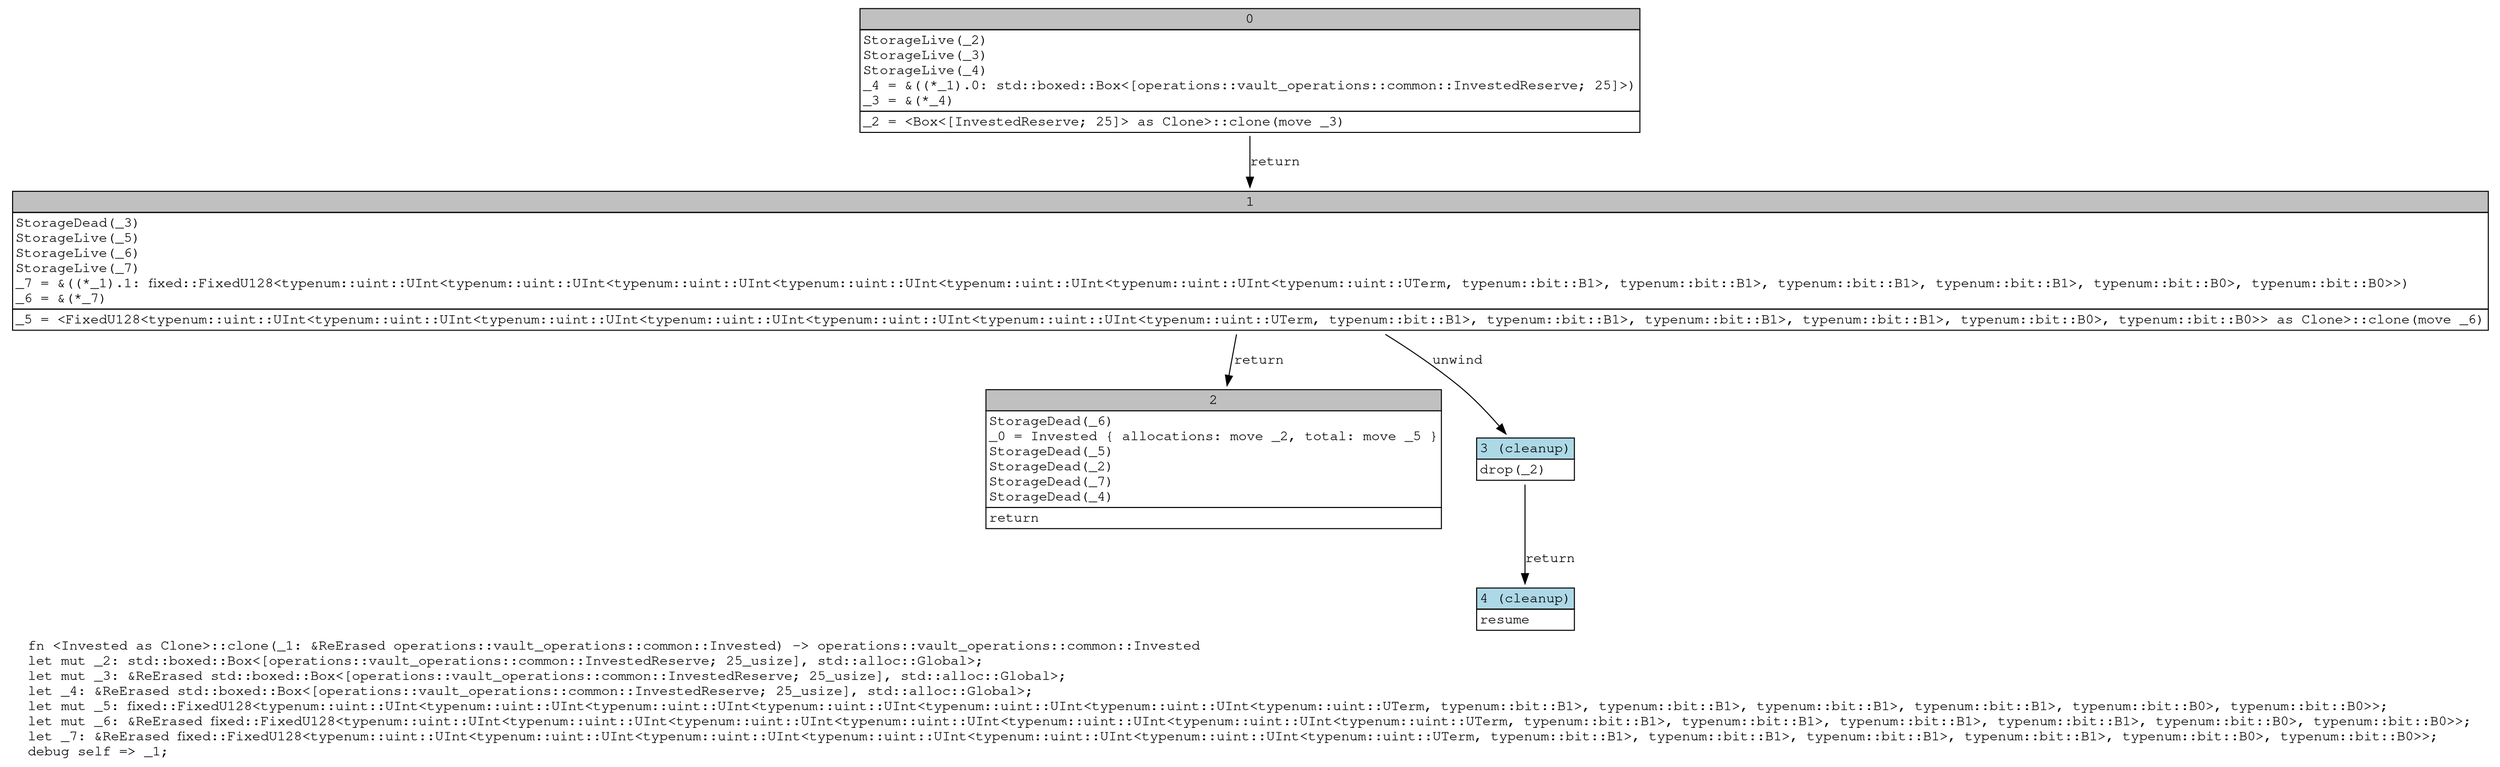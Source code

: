 digraph Mir_0_2143 {
    graph [fontname="Courier, monospace"];
    node [fontname="Courier, monospace"];
    edge [fontname="Courier, monospace"];
    label=<fn &lt;Invested as Clone&gt;::clone(_1: &amp;ReErased operations::vault_operations::common::Invested) -&gt; operations::vault_operations::common::Invested<br align="left"/>let mut _2: std::boxed::Box&lt;[operations::vault_operations::common::InvestedReserve; 25_usize], std::alloc::Global&gt;;<br align="left"/>let mut _3: &amp;ReErased std::boxed::Box&lt;[operations::vault_operations::common::InvestedReserve; 25_usize], std::alloc::Global&gt;;<br align="left"/>let _4: &amp;ReErased std::boxed::Box&lt;[operations::vault_operations::common::InvestedReserve; 25_usize], std::alloc::Global&gt;;<br align="left"/>let mut _5: fixed::FixedU128&lt;typenum::uint::UInt&lt;typenum::uint::UInt&lt;typenum::uint::UInt&lt;typenum::uint::UInt&lt;typenum::uint::UInt&lt;typenum::uint::UInt&lt;typenum::uint::UTerm, typenum::bit::B1&gt;, typenum::bit::B1&gt;, typenum::bit::B1&gt;, typenum::bit::B1&gt;, typenum::bit::B0&gt;, typenum::bit::B0&gt;&gt;;<br align="left"/>let mut _6: &amp;ReErased fixed::FixedU128&lt;typenum::uint::UInt&lt;typenum::uint::UInt&lt;typenum::uint::UInt&lt;typenum::uint::UInt&lt;typenum::uint::UInt&lt;typenum::uint::UInt&lt;typenum::uint::UTerm, typenum::bit::B1&gt;, typenum::bit::B1&gt;, typenum::bit::B1&gt;, typenum::bit::B1&gt;, typenum::bit::B0&gt;, typenum::bit::B0&gt;&gt;;<br align="left"/>let _7: &amp;ReErased fixed::FixedU128&lt;typenum::uint::UInt&lt;typenum::uint::UInt&lt;typenum::uint::UInt&lt;typenum::uint::UInt&lt;typenum::uint::UInt&lt;typenum::uint::UInt&lt;typenum::uint::UTerm, typenum::bit::B1&gt;, typenum::bit::B1&gt;, typenum::bit::B1&gt;, typenum::bit::B1&gt;, typenum::bit::B0&gt;, typenum::bit::B0&gt;&gt;;<br align="left"/>debug self =&gt; _1;<br align="left"/>>;
    bb0__0_2143 [shape="none", label=<<table border="0" cellborder="1" cellspacing="0"><tr><td bgcolor="gray" align="center" colspan="1">0</td></tr><tr><td align="left" balign="left">StorageLive(_2)<br/>StorageLive(_3)<br/>StorageLive(_4)<br/>_4 = &amp;((*_1).0: std::boxed::Box&lt;[operations::vault_operations::common::InvestedReserve; 25]&gt;)<br/>_3 = &amp;(*_4)<br/></td></tr><tr><td align="left">_2 = &lt;Box&lt;[InvestedReserve; 25]&gt; as Clone&gt;::clone(move _3)</td></tr></table>>];
    bb1__0_2143 [shape="none", label=<<table border="0" cellborder="1" cellspacing="0"><tr><td bgcolor="gray" align="center" colspan="1">1</td></tr><tr><td align="left" balign="left">StorageDead(_3)<br/>StorageLive(_5)<br/>StorageLive(_6)<br/>StorageLive(_7)<br/>_7 = &amp;((*_1).1: fixed::FixedU128&lt;typenum::uint::UInt&lt;typenum::uint::UInt&lt;typenum::uint::UInt&lt;typenum::uint::UInt&lt;typenum::uint::UInt&lt;typenum::uint::UInt&lt;typenum::uint::UTerm, typenum::bit::B1&gt;, typenum::bit::B1&gt;, typenum::bit::B1&gt;, typenum::bit::B1&gt;, typenum::bit::B0&gt;, typenum::bit::B0&gt;&gt;)<br/>_6 = &amp;(*_7)<br/></td></tr><tr><td align="left">_5 = &lt;FixedU128&lt;typenum::uint::UInt&lt;typenum::uint::UInt&lt;typenum::uint::UInt&lt;typenum::uint::UInt&lt;typenum::uint::UInt&lt;typenum::uint::UInt&lt;typenum::uint::UTerm, typenum::bit::B1&gt;, typenum::bit::B1&gt;, typenum::bit::B1&gt;, typenum::bit::B1&gt;, typenum::bit::B0&gt;, typenum::bit::B0&gt;&gt; as Clone&gt;::clone(move _6)</td></tr></table>>];
    bb2__0_2143 [shape="none", label=<<table border="0" cellborder="1" cellspacing="0"><tr><td bgcolor="gray" align="center" colspan="1">2</td></tr><tr><td align="left" balign="left">StorageDead(_6)<br/>_0 = Invested { allocations: move _2, total: move _5 }<br/>StorageDead(_5)<br/>StorageDead(_2)<br/>StorageDead(_7)<br/>StorageDead(_4)<br/></td></tr><tr><td align="left">return</td></tr></table>>];
    bb3__0_2143 [shape="none", label=<<table border="0" cellborder="1" cellspacing="0"><tr><td bgcolor="lightblue" align="center" colspan="1">3 (cleanup)</td></tr><tr><td align="left">drop(_2)</td></tr></table>>];
    bb4__0_2143 [shape="none", label=<<table border="0" cellborder="1" cellspacing="0"><tr><td bgcolor="lightblue" align="center" colspan="1">4 (cleanup)</td></tr><tr><td align="left">resume</td></tr></table>>];
    bb0__0_2143 -> bb1__0_2143 [label="return"];
    bb1__0_2143 -> bb2__0_2143 [label="return"];
    bb1__0_2143 -> bb3__0_2143 [label="unwind"];
    bb3__0_2143 -> bb4__0_2143 [label="return"];
}
